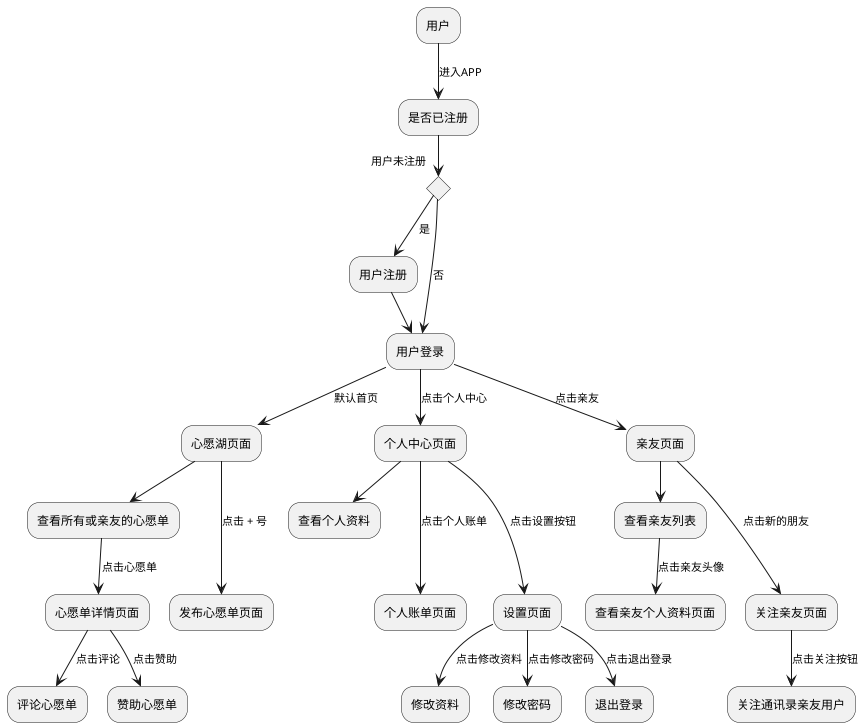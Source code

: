@startuml

用户 --> [进入APP] 是否已注册
if 用户未注册 then
--> [是] 用户注册
--> 用户登录
else
--> [否] 用户登录

用户登录 --> [默认首页] 心愿湖页面
用户登录 --> [点击个人中心] 个人中心页面
用户登录 --> [点击亲友] 亲友页面

心愿湖页面 --> 查看所有或亲友的心愿单
心愿湖页面 ---> [点击 + 号] 发布心愿单页面
查看所有或亲友的心愿单 --> [点击心愿单] 心愿单详情页面
心愿单详情页面 --> [点击评论] 评论心愿单
心愿单详情页面 --> [点击赞助] 赞助心愿单

个人中心页面 --> 查看个人资料
个人中心页面 ---> [点击个人账单] 个人账单页面
个人中心页面 ---> [点击设置按钮] 设置页面
设置页面 --> [点击修改资料] 修改资料
设置页面 --> [点击修改密码] 修改密码
设置页面 --> [点击退出登录] 退出登录

亲友页面 --> 查看亲友列表
亲友页面 ---> [点击新的朋友] 关注亲友页面
查看亲友列表 --> [点击亲友头像] 查看亲友个人资料页面
关注亲友页面 --> [点击关注按钮] 关注通讯录亲友用户

@enduml